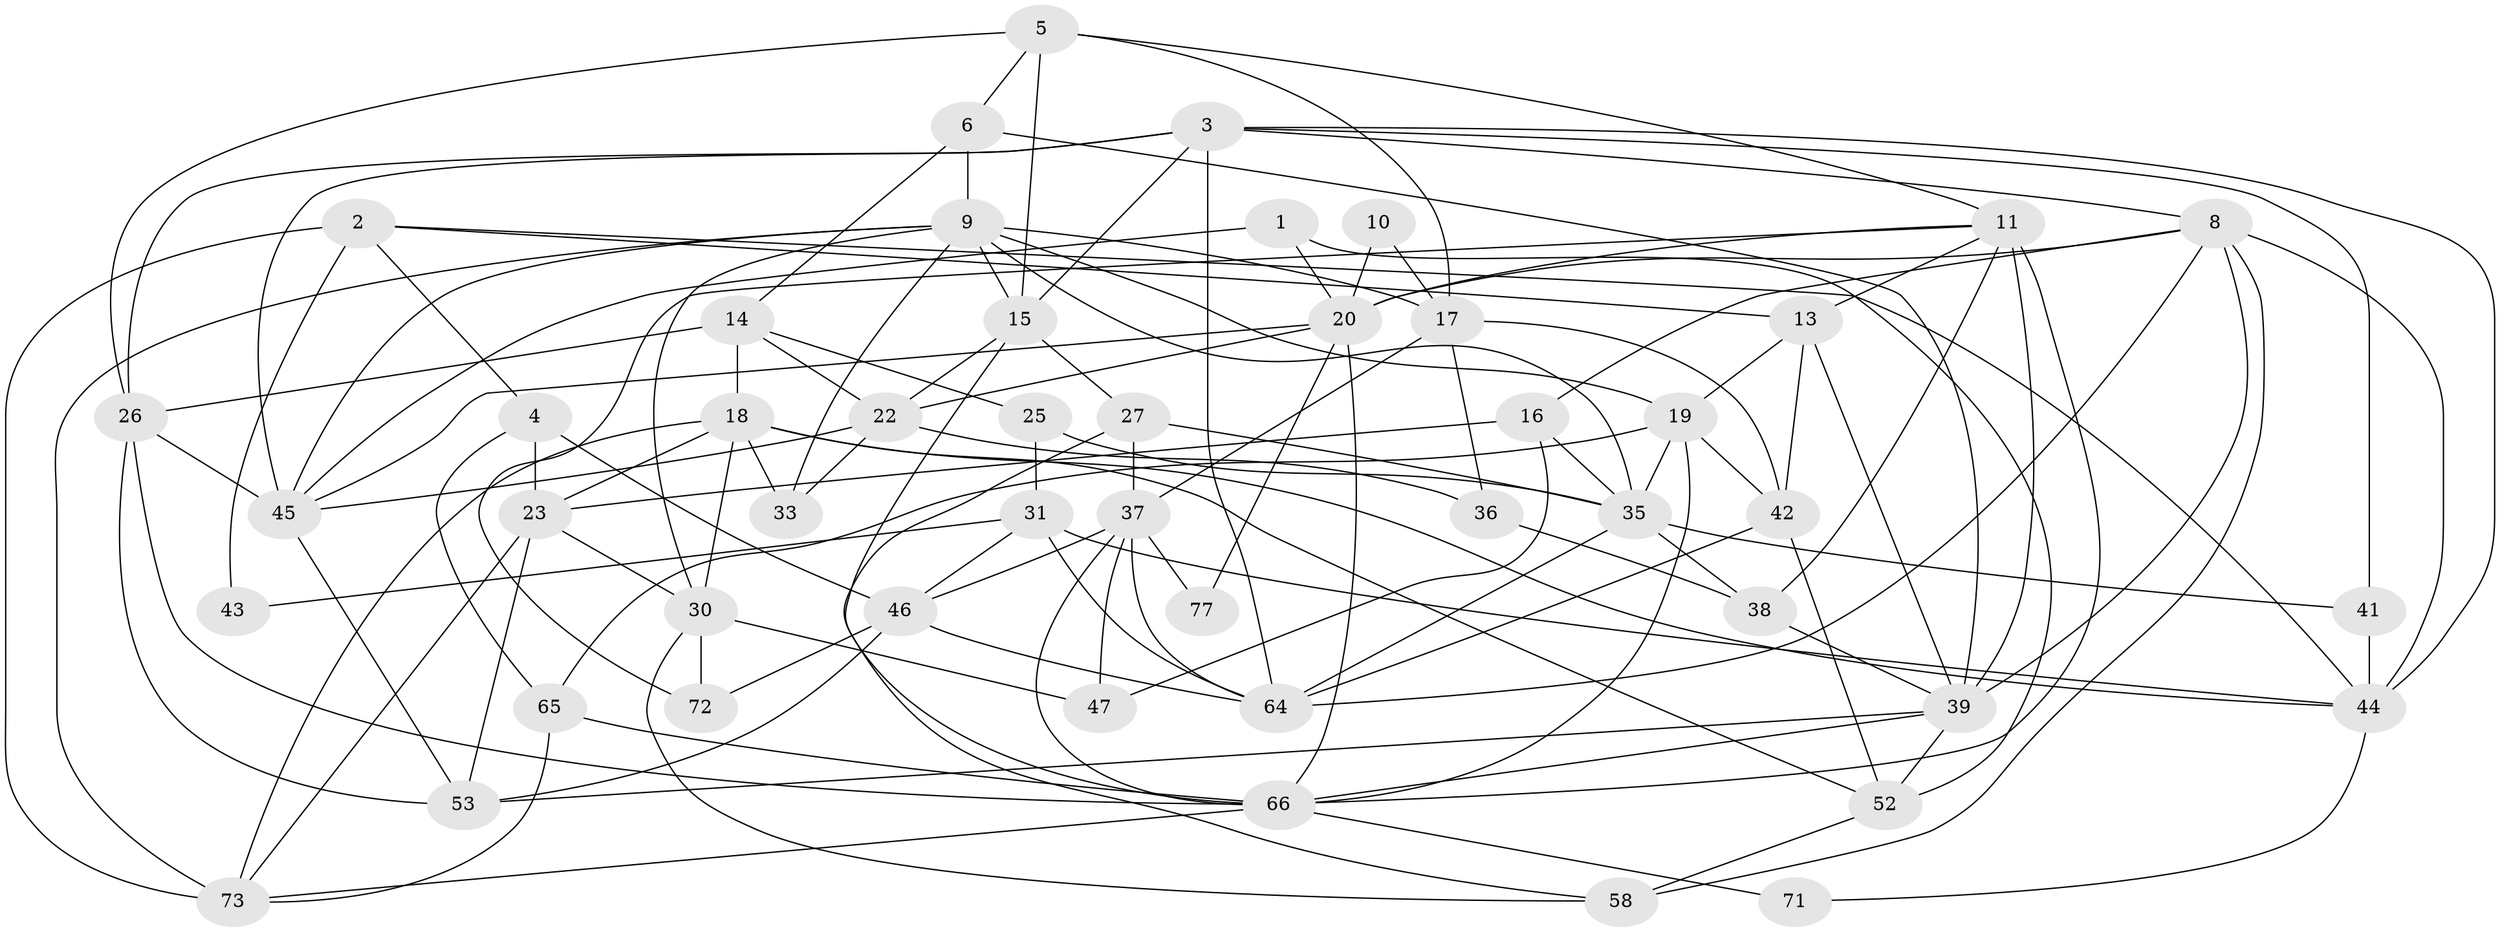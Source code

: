 // original degree distribution, {3: 0.2911392405063291, 4: 0.31645569620253167, 5: 0.189873417721519, 6: 0.0759493670886076, 2: 0.08860759493670886, 7: 0.02531645569620253, 8: 0.012658227848101266}
// Generated by graph-tools (version 1.1) at 2025/42/03/06/25 10:42:00]
// undirected, 48 vertices, 125 edges
graph export_dot {
graph [start="1"]
  node [color=gray90,style=filled];
  1;
  2 [super="+24"];
  3 [super="+7"];
  4 [super="+69"];
  5 [super="+32"];
  6 [super="+29"];
  8 [super="+74"];
  9 [super="+68"];
  10;
  11 [super="+12"];
  13;
  14 [super="+59"];
  15 [super="+75"];
  16;
  17 [super="+34"];
  18 [super="+21"];
  19 [super="+49"];
  20 [super="+56"];
  22 [super="+70"];
  23 [super="+63"];
  25 [super="+28"];
  26 [super="+55"];
  27 [super="+50"];
  30 [super="+51"];
  31 [super="+54"];
  33;
  35 [super="+67"];
  36;
  37 [super="+40"];
  38;
  39 [super="+48"];
  41 [super="+62"];
  42 [super="+57"];
  43;
  44;
  45 [super="+61"];
  46;
  47;
  52 [super="+60"];
  53 [super="+76"];
  58;
  64 [super="+79"];
  65;
  66 [super="+78"];
  71;
  72;
  73;
  77;
  1 -- 20;
  1 -- 52;
  1 -- 45;
  2 -- 73;
  2 -- 13;
  2 -- 43;
  2 -- 44;
  2 -- 4;
  3 -- 64;
  3 -- 44;
  3 -- 8;
  3 -- 26;
  3 -- 41;
  3 -- 15;
  3 -- 45;
  4 -- 46;
  4 -- 65;
  4 -- 23;
  5 -- 15;
  5 -- 17;
  5 -- 11;
  5 -- 26;
  5 -- 6;
  6 -- 9;
  6 -- 14;
  6 -- 39;
  8 -- 20;
  8 -- 58;
  8 -- 64;
  8 -- 16;
  8 -- 39;
  8 -- 44;
  9 -- 45;
  9 -- 33;
  9 -- 35;
  9 -- 73;
  9 -- 17;
  9 -- 19;
  9 -- 30;
  9 -- 15;
  10 -- 20;
  10 -- 17;
  11 -- 38;
  11 -- 66;
  11 -- 72;
  11 -- 20;
  11 -- 13;
  11 -- 39;
  13 -- 42;
  13 -- 39;
  13 -- 19;
  14 -- 25 [weight=2];
  14 -- 18;
  14 -- 22;
  14 -- 26;
  15 -- 22;
  15 -- 66;
  15 -- 27;
  16 -- 35;
  16 -- 23;
  16 -- 47;
  17 -- 36;
  17 -- 42;
  17 -- 37;
  18 -- 44;
  18 -- 52;
  18 -- 33;
  18 -- 23;
  18 -- 73;
  18 -- 30;
  19 -- 42;
  19 -- 65;
  19 -- 66;
  19 -- 35;
  20 -- 66;
  20 -- 77;
  20 -- 22;
  20 -- 45;
  22 -- 33;
  22 -- 36;
  22 -- 45;
  23 -- 73;
  23 -- 53;
  23 -- 30;
  25 -- 35;
  25 -- 31;
  26 -- 53;
  26 -- 66;
  26 -- 45;
  27 -- 58;
  27 -- 35;
  27 -- 37;
  30 -- 72;
  30 -- 58;
  30 -- 47;
  31 -- 44;
  31 -- 64;
  31 -- 43;
  31 -- 46;
  35 -- 38;
  35 -- 41;
  35 -- 64;
  36 -- 38;
  37 -- 47;
  37 -- 77;
  37 -- 64;
  37 -- 66;
  37 -- 46;
  38 -- 39;
  39 -- 52;
  39 -- 66;
  39 -- 53;
  41 -- 44;
  42 -- 64;
  42 -- 52;
  44 -- 71;
  45 -- 53;
  46 -- 53 [weight=2];
  46 -- 72;
  46 -- 64;
  52 -- 58;
  65 -- 66;
  65 -- 73;
  66 -- 71;
  66 -- 73;
}
